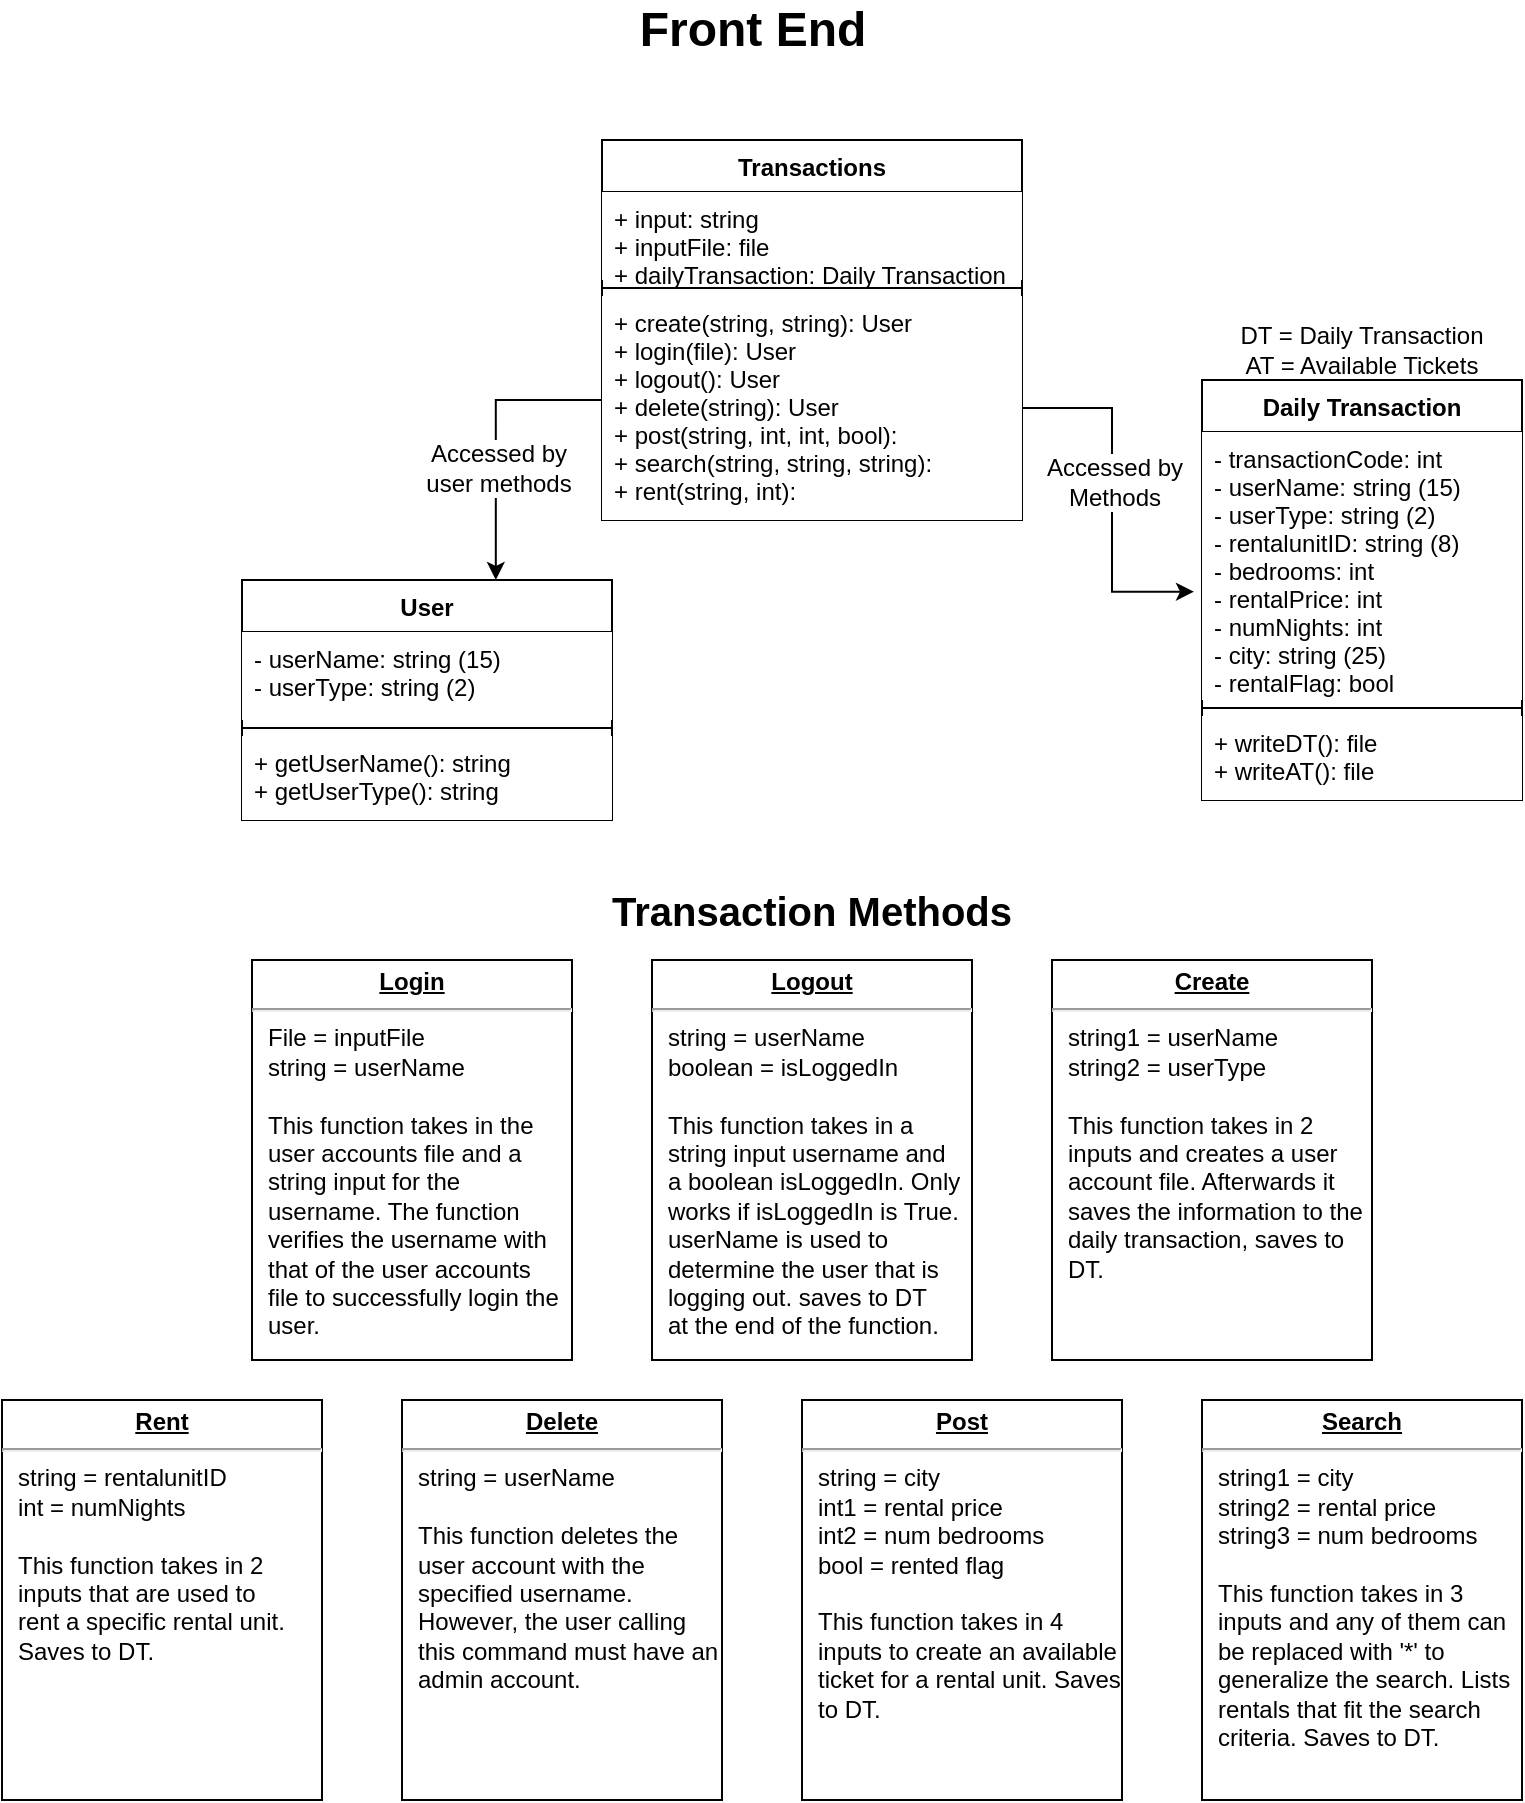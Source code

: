 <mxfile version="16.6.4" type="device"><diagram id="F-V8r-sqPXR7Mp7YjEog" name="Page-1"><mxGraphModel dx="1422" dy="705" grid="1" gridSize="10" guides="1" tooltips="1" connect="1" arrows="1" fold="1" page="1" pageScale="1" pageWidth="850" pageHeight="1100" math="0" shadow="0"><root><mxCell id="0"/><mxCell id="1" parent="0"/><mxCell id="2hrJiZ2--mOZNAHw1T-w-2" value="&lt;font style=&quot;font-size: 24px&quot;&gt;&lt;b&gt;Front End&lt;/b&gt;&lt;/font&gt;" style="text;html=1;strokeColor=none;fillColor=none;align=center;verticalAlign=middle;whiteSpace=wrap;rounded=0;" parent="1" vertex="1"><mxGeometry x="363" y="40" width="125" height="30" as="geometry"/></mxCell><mxCell id="2hrJiZ2--mOZNAHw1T-w-3" value="User" style="swimlane;fontStyle=1;align=center;verticalAlign=top;childLayout=stackLayout;horizontal=1;startSize=26;horizontalStack=0;resizeParent=1;resizeParentMax=0;resizeLast=0;collapsible=1;marginBottom=0;fontSize=12;" parent="1" vertex="1"><mxGeometry x="170" y="330" width="185" height="120" as="geometry"/></mxCell><mxCell id="2hrJiZ2--mOZNAHw1T-w-4" value="- userName: string (15)&#10;- userType: string (2)&#10;" style="text;strokeColor=none;fillColor=default;align=left;verticalAlign=top;spacingLeft=4;spacingRight=4;overflow=hidden;rotatable=0;points=[[0,0.5],[1,0.5]];portConstraint=eastwest;fontSize=12;" parent="2hrJiZ2--mOZNAHw1T-w-3" vertex="1"><mxGeometry y="26" width="185" height="44" as="geometry"/></mxCell><mxCell id="2hrJiZ2--mOZNAHw1T-w-5" value="" style="line;strokeWidth=1;fillColor=none;align=left;verticalAlign=middle;spacingTop=-1;spacingLeft=3;spacingRight=3;rotatable=0;labelPosition=right;points=[];portConstraint=eastwest;fontSize=24;" parent="2hrJiZ2--mOZNAHw1T-w-3" vertex="1"><mxGeometry y="70" width="185" height="8" as="geometry"/></mxCell><mxCell id="2hrJiZ2--mOZNAHw1T-w-6" value="+ getUserName(): string&#10;+ getUserType(): string&#10;" style="text;strokeColor=none;fillColor=default;align=left;verticalAlign=top;spacingLeft=4;spacingRight=4;overflow=hidden;rotatable=0;points=[[0,0.5],[1,0.5]];portConstraint=eastwest;fontSize=12;" parent="2hrJiZ2--mOZNAHw1T-w-3" vertex="1"><mxGeometry y="78" width="185" height="42" as="geometry"/></mxCell><mxCell id="2hrJiZ2--mOZNAHw1T-w-11" style="edgeStyle=orthogonalEdgeStyle;rounded=0;orthogonalLoop=1;jettySize=auto;html=1;entryX=0.686;entryY=0;entryDx=0;entryDy=0;entryPerimeter=0;fontSize=12;" parent="1" source="2hrJiZ2--mOZNAHw1T-w-7" target="2hrJiZ2--mOZNAHw1T-w-3" edge="1"><mxGeometry relative="1" as="geometry"><Array as="points"><mxPoint x="297" y="240"/></Array></mxGeometry></mxCell><mxCell id="2hrJiZ2--mOZNAHw1T-w-12" value="Accessed by&lt;br&gt;user methods" style="edgeLabel;html=1;align=center;verticalAlign=middle;resizable=0;points=[];fontSize=12;" parent="2hrJiZ2--mOZNAHw1T-w-11" vertex="1" connectable="0"><mxGeometry x="0.215" y="1" relative="1" as="geometry"><mxPoint as="offset"/></mxGeometry></mxCell><mxCell id="2hrJiZ2--mOZNAHw1T-w-7" value="Transactions" style="swimlane;fontStyle=1;align=center;verticalAlign=top;childLayout=stackLayout;horizontal=1;startSize=26;horizontalStack=0;resizeParent=1;resizeParentMax=0;resizeLast=0;collapsible=1;marginBottom=0;fontSize=12;fillColor=default;" parent="1" vertex="1"><mxGeometry x="350" y="110" width="210" height="190" as="geometry"/></mxCell><mxCell id="2hrJiZ2--mOZNAHw1T-w-8" value="+ input: string&#10;+ inputFile: file&#10;+ dailyTransaction: Daily Transaction" style="text;align=left;verticalAlign=top;spacingLeft=4;spacingRight=4;overflow=hidden;rotatable=0;points=[[0,0.5],[1,0.5]];portConstraint=eastwest;fontSize=12;fillColor=#FFFFFF;" parent="2hrJiZ2--mOZNAHw1T-w-7" vertex="1"><mxGeometry y="26" width="210" height="44" as="geometry"/></mxCell><mxCell id="2hrJiZ2--mOZNAHw1T-w-9" value="" style="line;strokeWidth=1;fillColor=default;align=left;verticalAlign=middle;spacingTop=-1;spacingLeft=3;spacingRight=3;rotatable=0;labelPosition=right;points=[];portConstraint=eastwest;fontSize=12;" parent="2hrJiZ2--mOZNAHw1T-w-7" vertex="1"><mxGeometry y="70" width="210" height="8" as="geometry"/></mxCell><mxCell id="2hrJiZ2--mOZNAHw1T-w-10" value="+ create(string, string): User&#10;+ login(file): User&#10;+ logout(): User&#10;+ delete(string): User&#10;+ post(string, int, int, bool):&#10;+ search(string, string, string):&#10;+ rent(string, int):&#10;&#10;" style="text;strokeColor=none;fillColor=#FFFFFF;align=left;verticalAlign=top;spacingLeft=4;spacingRight=4;overflow=hidden;rotatable=0;points=[[0,0.5],[1,0.5]];portConstraint=eastwest;fontSize=12;" parent="2hrJiZ2--mOZNAHw1T-w-7" vertex="1"><mxGeometry y="78" width="210" height="112" as="geometry"/></mxCell><mxCell id="2hrJiZ2--mOZNAHw1T-w-42" value="Daily Transaction" style="swimlane;fontStyle=1;align=center;verticalAlign=top;childLayout=stackLayout;horizontal=1;startSize=26;horizontalStack=0;resizeParent=1;resizeParentMax=0;resizeLast=0;collapsible=1;marginBottom=0;fontSize=12;" parent="1" vertex="1"><mxGeometry x="650" y="230" width="160" height="210" as="geometry"/></mxCell><mxCell id="2hrJiZ2--mOZNAHw1T-w-43" value="- transactionCode: int &#10;- userName: string (15)&#10;- userType: string (2)&#10;- rentalunitID: string (8)&#10;- bedrooms: int &#10;- rentalPrice: int &#10;- numNights: int &#10;- city: string (25)&#10;- rentalFlag: bool&#10;" style="text;strokeColor=none;fillColor=default;align=left;verticalAlign=top;spacingLeft=4;spacingRight=4;overflow=hidden;rotatable=0;points=[[0,0.5],[1,0.5]];portConstraint=eastwest;fontSize=12;" parent="2hrJiZ2--mOZNAHw1T-w-42" vertex="1"><mxGeometry y="26" width="160" height="134" as="geometry"/></mxCell><mxCell id="2hrJiZ2--mOZNAHw1T-w-44" value="" style="line;strokeWidth=1;fillColor=none;align=left;verticalAlign=middle;spacingTop=-1;spacingLeft=3;spacingRight=3;rotatable=0;labelPosition=right;points=[];portConstraint=eastwest;fontSize=12;" parent="2hrJiZ2--mOZNAHw1T-w-42" vertex="1"><mxGeometry y="160" width="160" height="8" as="geometry"/></mxCell><mxCell id="2hrJiZ2--mOZNAHw1T-w-45" value="+ writeDT(): file&#10;+ writeAT(): file" style="text;strokeColor=none;fillColor=default;align=left;verticalAlign=top;spacingLeft=4;spacingRight=4;overflow=hidden;rotatable=0;points=[[0,0.5],[1,0.5]];portConstraint=eastwest;fontSize=12;" parent="2hrJiZ2--mOZNAHw1T-w-42" vertex="1"><mxGeometry y="168" width="160" height="42" as="geometry"/></mxCell><mxCell id="2hrJiZ2--mOZNAHw1T-w-50" style="edgeStyle=orthogonalEdgeStyle;rounded=0;orthogonalLoop=1;jettySize=auto;html=1;entryX=-0.025;entryY=0.596;entryDx=0;entryDy=0;entryPerimeter=0;fontSize=12;startArrow=none;startFill=0;" parent="1" source="2hrJiZ2--mOZNAHw1T-w-10" target="2hrJiZ2--mOZNAHw1T-w-43" edge="1"><mxGeometry relative="1" as="geometry"/></mxCell><mxCell id="2hrJiZ2--mOZNAHw1T-w-51" value="Accessed by &lt;br&gt;Methods" style="edgeLabel;html=1;align=center;verticalAlign=middle;resizable=0;points=[];fontSize=12;" parent="2hrJiZ2--mOZNAHw1T-w-50" vertex="1" connectable="0"><mxGeometry x="-0.084" y="1" relative="1" as="geometry"><mxPoint as="offset"/></mxGeometry></mxCell><mxCell id="2hrJiZ2--mOZNAHw1T-w-52" value="&lt;font style=&quot;font-size: 20px&quot;&gt;&lt;b&gt;Transaction Methods&lt;/b&gt;&lt;/font&gt;" style="text;html=1;strokeColor=none;fillColor=none;align=center;verticalAlign=middle;whiteSpace=wrap;rounded=0;fontSize=12;" parent="1" vertex="1"><mxGeometry x="335" y="480" width="240" height="30" as="geometry"/></mxCell><mxCell id="2hrJiZ2--mOZNAHw1T-w-54" value="&lt;p style=&quot;margin: 0px ; margin-top: 4px ; text-align: center ; text-decoration: underline&quot;&gt;&lt;b&gt;Login&lt;/b&gt;&lt;/p&gt;&lt;hr&gt;&lt;p style=&quot;margin: 0px ; margin-left: 8px&quot;&gt;File = inputFile&lt;/p&gt;&lt;p style=&quot;margin: 0px ; margin-left: 8px&quot;&gt;string = userName&lt;br&gt;&lt;br&gt;This function takes in the&amp;nbsp;&lt;/p&gt;&lt;p style=&quot;margin: 0px ; margin-left: 8px&quot;&gt;user accounts file and a&amp;nbsp;&lt;/p&gt;&lt;p style=&quot;margin: 0px ; margin-left: 8px&quot;&gt;string input for the&amp;nbsp;&lt;/p&gt;&lt;p style=&quot;margin: 0px ; margin-left: 8px&quot;&gt;username. The function&amp;nbsp;&lt;/p&gt;&lt;p style=&quot;margin: 0px ; margin-left: 8px&quot;&gt;verifies the username with&amp;nbsp;&lt;/p&gt;&lt;p style=&quot;margin: 0px ; margin-left: 8px&quot;&gt;that of the user accounts&amp;nbsp;&lt;/p&gt;&lt;p style=&quot;margin: 0px ; margin-left: 8px&quot;&gt;file to successfully login the&amp;nbsp;&lt;/p&gt;&lt;p style=&quot;margin: 0px ; margin-left: 8px&quot;&gt;user.&lt;br&gt;&lt;br&gt;&lt;/p&gt;" style="verticalAlign=top;align=left;overflow=fill;fontSize=12;fontFamily=Helvetica;html=1;" parent="1" vertex="1"><mxGeometry x="175" y="520" width="160" height="200" as="geometry"/></mxCell><mxCell id="2hrJiZ2--mOZNAHw1T-w-59" value="&lt;p style=&quot;margin: 0px ; margin-top: 4px ; text-align: center ; text-decoration: underline&quot;&gt;&lt;b&gt;Logout&lt;/b&gt;&lt;/p&gt;&lt;hr&gt;&lt;p style=&quot;margin: 0px ; margin-left: 8px&quot;&gt;string = userName&lt;/p&gt;&lt;p style=&quot;margin: 0px ; margin-left: 8px&quot;&gt;boolean = isLoggedIn&lt;/p&gt;&lt;p style=&quot;margin: 0px ; margin-left: 8px&quot;&gt;&lt;br&gt;&lt;/p&gt;&lt;p style=&quot;margin: 0px ; margin-left: 8px&quot;&gt;This function takes in a&amp;nbsp;&lt;/p&gt;&lt;p style=&quot;margin: 0px ; margin-left: 8px&quot;&gt;string input username and&amp;nbsp;&lt;/p&gt;&lt;p style=&quot;margin: 0px ; margin-left: 8px&quot;&gt;a boolean isLoggedIn. Only&amp;nbsp;&lt;/p&gt;&lt;p style=&quot;margin: 0px ; margin-left: 8px&quot;&gt;works if isLoggedIn is True.&lt;/p&gt;&lt;p style=&quot;margin: 0px ; margin-left: 8px&quot;&gt;userName is used to&amp;nbsp;&lt;/p&gt;&lt;p style=&quot;margin: 0px ; margin-left: 8px&quot;&gt;determine the user that is&amp;nbsp;&lt;/p&gt;&lt;p style=&quot;margin: 0px ; margin-left: 8px&quot;&gt;logging out. saves to DT&amp;nbsp;&lt;/p&gt;&lt;p style=&quot;margin: 0px ; margin-left: 8px&quot;&gt;at the&amp;nbsp;&lt;span&gt;end of the function.&lt;/span&gt;&lt;/p&gt;" style="verticalAlign=top;align=left;overflow=fill;fontSize=12;fontFamily=Helvetica;html=1;" parent="1" vertex="1"><mxGeometry x="375" y="520" width="160" height="200" as="geometry"/></mxCell><mxCell id="2hrJiZ2--mOZNAHw1T-w-60" value="&lt;p style=&quot;margin: 0px ; margin-top: 4px ; text-align: center ; text-decoration: underline&quot;&gt;&lt;b&gt;Create&lt;/b&gt;&lt;/p&gt;&lt;hr&gt;&lt;p style=&quot;margin: 0px ; margin-left: 8px&quot;&gt;string1 = userName&lt;/p&gt;&lt;p style=&quot;margin: 0px ; margin-left: 8px&quot;&gt;string2 = userType&lt;/p&gt;&lt;p style=&quot;margin: 0px ; margin-left: 8px&quot;&gt;&lt;br&gt;&lt;/p&gt;&lt;p style=&quot;margin: 0px ; margin-left: 8px&quot;&gt;This function takes in 2&amp;nbsp;&lt;/p&gt;&lt;p style=&quot;margin: 0px ; margin-left: 8px&quot;&gt;inputs and creates a user&amp;nbsp;&lt;/p&gt;&lt;p style=&quot;margin: 0px ; margin-left: 8px&quot;&gt;account file. Afterwards it&amp;nbsp;&lt;/p&gt;&lt;p style=&quot;margin: 0px ; margin-left: 8px&quot;&gt;saves the information to the&lt;/p&gt;&lt;p style=&quot;margin: 0px ; margin-left: 8px&quot;&gt;daily transaction, saves to&amp;nbsp;&lt;/p&gt;&lt;p style=&quot;margin: 0px ; margin-left: 8px&quot;&gt;DT.&lt;/p&gt;" style="verticalAlign=top;align=left;overflow=fill;fontSize=12;fontFamily=Helvetica;html=1;" parent="1" vertex="1"><mxGeometry x="575" y="520" width="160" height="200" as="geometry"/></mxCell><mxCell id="2hrJiZ2--mOZNAHw1T-w-61" value="&lt;p style=&quot;margin: 0px ; margin-top: 4px ; text-align: center ; text-decoration: underline&quot;&gt;&lt;b&gt;Delete&lt;/b&gt;&lt;/p&gt;&lt;hr&gt;&lt;p style=&quot;margin: 0px ; margin-left: 8px&quot;&gt;string = userName&lt;/p&gt;&lt;p style=&quot;margin: 0px ; margin-left: 8px&quot;&gt;&lt;br&gt;&lt;/p&gt;&lt;p style=&quot;margin: 0px ; margin-left: 8px&quot;&gt;This function deletes the&amp;nbsp;&lt;/p&gt;&lt;p style=&quot;margin: 0px ; margin-left: 8px&quot;&gt;user account with the&amp;nbsp;&lt;/p&gt;&lt;p style=&quot;margin: 0px ; margin-left: 8px&quot;&gt;specified username.&amp;nbsp;&lt;/p&gt;&lt;p style=&quot;margin: 0px ; margin-left: 8px&quot;&gt;However, the user calling&amp;nbsp;&lt;/p&gt;&lt;p style=&quot;margin: 0px ; margin-left: 8px&quot;&gt;this command must have an&lt;/p&gt;&lt;p style=&quot;margin: 0px ; margin-left: 8px&quot;&gt;admin account.&lt;/p&gt;" style="verticalAlign=top;align=left;overflow=fill;fontSize=12;fontFamily=Helvetica;html=1;" parent="1" vertex="1"><mxGeometry x="250" y="740" width="160" height="200" as="geometry"/></mxCell><mxCell id="2hrJiZ2--mOZNAHw1T-w-62" value="&lt;p style=&quot;margin: 0px ; margin-top: 4px ; text-align: center ; text-decoration: underline&quot;&gt;&lt;b&gt;Post&lt;/b&gt;&lt;/p&gt;&lt;hr&gt;&lt;p style=&quot;margin: 0px ; margin-left: 8px&quot;&gt;string = city&lt;/p&gt;&lt;p style=&quot;margin: 0px ; margin-left: 8px&quot;&gt;int1 = rental price&lt;/p&gt;&lt;p style=&quot;margin: 0px ; margin-left: 8px&quot;&gt;int2 = num bedrooms&lt;/p&gt;&lt;p style=&quot;margin: 0px ; margin-left: 8px&quot;&gt;bool = rented flag&lt;/p&gt;&lt;p style=&quot;margin: 0px ; margin-left: 8px&quot;&gt;&lt;br&gt;&lt;/p&gt;&lt;p style=&quot;margin: 0px ; margin-left: 8px&quot;&gt;This function takes in 4&amp;nbsp;&lt;/p&gt;&lt;p style=&quot;margin: 0px ; margin-left: 8px&quot;&gt;inputs to create an available&lt;/p&gt;&lt;p style=&quot;margin: 0px ; margin-left: 8px&quot;&gt;ticket for a rental unit. Saves&lt;/p&gt;&lt;p style=&quot;margin: 0px ; margin-left: 8px&quot;&gt;to DT.&lt;/p&gt;" style="verticalAlign=top;align=left;overflow=fill;fontSize=12;fontFamily=Helvetica;html=1;" parent="1" vertex="1"><mxGeometry x="450" y="740" width="160" height="200" as="geometry"/></mxCell><mxCell id="2hrJiZ2--mOZNAHw1T-w-63" value="&lt;p style=&quot;margin: 0px ; margin-top: 4px ; text-align: center ; text-decoration: underline&quot;&gt;&lt;b&gt;Search&lt;/b&gt;&lt;/p&gt;&lt;hr&gt;&lt;p style=&quot;margin: 0px ; margin-left: 8px&quot;&gt;string1 = city&lt;/p&gt;&lt;p style=&quot;margin: 0px ; margin-left: 8px&quot;&gt;string2 = rental price&lt;/p&gt;&lt;p style=&quot;margin: 0px ; margin-left: 8px&quot;&gt;string3 = num bedrooms&lt;/p&gt;&lt;p style=&quot;margin: 0px ; margin-left: 8px&quot;&gt;&lt;br&gt;&lt;/p&gt;&lt;p style=&quot;margin: 0px ; margin-left: 8px&quot;&gt;This function takes in 3&amp;nbsp;&lt;/p&gt;&lt;p style=&quot;margin: 0px ; margin-left: 8px&quot;&gt;inputs and any of them can&lt;/p&gt;&lt;p style=&quot;margin: 0px ; margin-left: 8px&quot;&gt;be replaced with '*' to&amp;nbsp;&lt;/p&gt;&lt;p style=&quot;margin: 0px ; margin-left: 8px&quot;&gt;generalize the search. Lists&lt;/p&gt;&lt;p style=&quot;margin: 0px ; margin-left: 8px&quot;&gt;rentals that fit the search&amp;nbsp;&lt;/p&gt;&lt;p style=&quot;margin: 0px ; margin-left: 8px&quot;&gt;criteria. Saves to DT.&lt;/p&gt;" style="verticalAlign=top;align=left;overflow=fill;fontSize=12;fontFamily=Helvetica;html=1;" parent="1" vertex="1"><mxGeometry x="650" y="740" width="160" height="200" as="geometry"/></mxCell><mxCell id="2hrJiZ2--mOZNAHw1T-w-64" value="&lt;p style=&quot;margin: 0px ; margin-top: 4px ; text-align: center ; text-decoration: underline&quot;&gt;&lt;b&gt;Rent&lt;/b&gt;&lt;/p&gt;&lt;hr&gt;&lt;p style=&quot;margin: 0px ; margin-left: 8px&quot;&gt;string = rentalunitID&lt;/p&gt;&lt;p style=&quot;margin: 0px ; margin-left: 8px&quot;&gt;int = numNights&lt;/p&gt;&lt;p style=&quot;margin: 0px ; margin-left: 8px&quot;&gt;&lt;br&gt;&lt;/p&gt;&lt;p style=&quot;margin: 0px ; margin-left: 8px&quot;&gt;This function takes in 2&amp;nbsp;&lt;/p&gt;&lt;p style=&quot;margin: 0px ; margin-left: 8px&quot;&gt;inputs that are used to&amp;nbsp;&lt;/p&gt;&lt;p style=&quot;margin: 0px ; margin-left: 8px&quot;&gt;&lt;span&gt;rent a specific rental unit.&lt;/span&gt;&lt;/p&gt;&lt;p style=&quot;margin: 0px ; margin-left: 8px&quot;&gt;&lt;span&gt;Saves to DT.&lt;/span&gt;&lt;/p&gt;" style="verticalAlign=top;align=left;overflow=fill;fontSize=12;fontFamily=Helvetica;html=1;" parent="1" vertex="1"><mxGeometry x="50" y="740" width="160" height="200" as="geometry"/></mxCell><mxCell id="2hrJiZ2--mOZNAHw1T-w-71" value="DT = Daily Transaction&lt;br&gt;AT = Available Tickets" style="text;html=1;strokeColor=none;fillColor=none;align=center;verticalAlign=middle;whiteSpace=wrap;rounded=0;fontSize=12;" parent="1" vertex="1"><mxGeometry x="650" y="200" width="160" height="30" as="geometry"/></mxCell></root></mxGraphModel></diagram></mxfile>